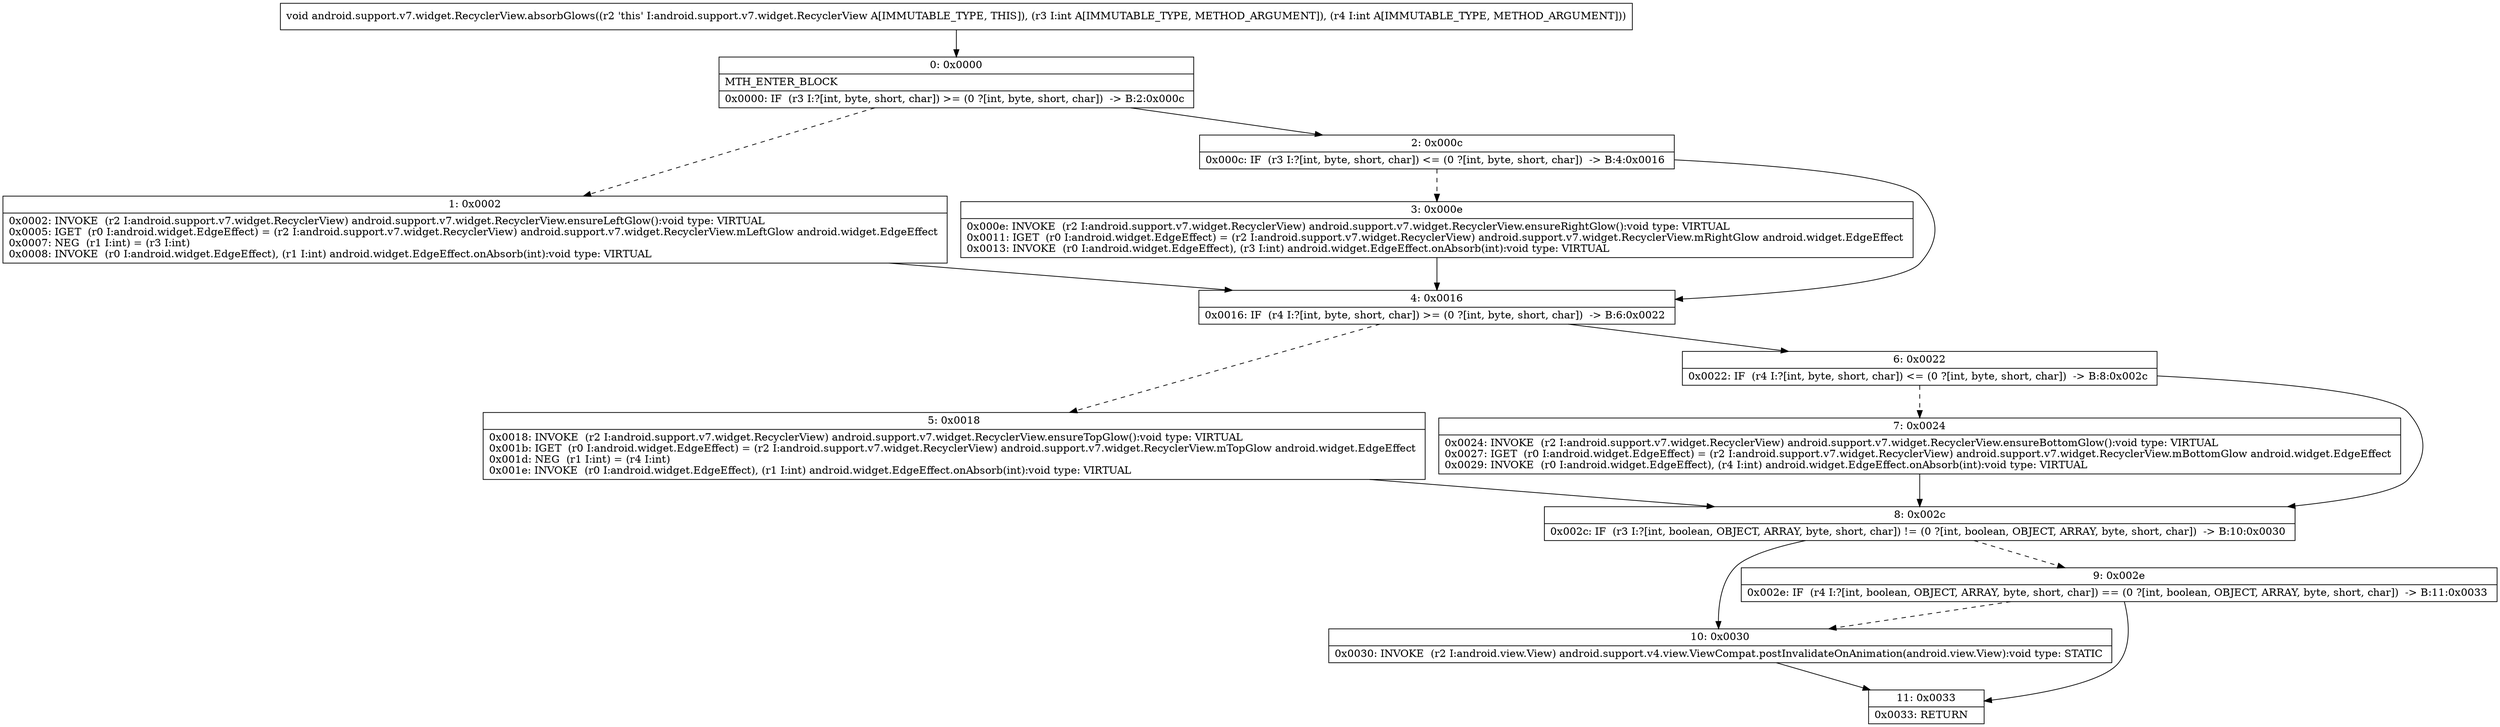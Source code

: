 digraph "CFG forandroid.support.v7.widget.RecyclerView.absorbGlows(II)V" {
Node_0 [shape=record,label="{0\:\ 0x0000|MTH_ENTER_BLOCK\l|0x0000: IF  (r3 I:?[int, byte, short, char]) \>= (0 ?[int, byte, short, char])  \-\> B:2:0x000c \l}"];
Node_1 [shape=record,label="{1\:\ 0x0002|0x0002: INVOKE  (r2 I:android.support.v7.widget.RecyclerView) android.support.v7.widget.RecyclerView.ensureLeftGlow():void type: VIRTUAL \l0x0005: IGET  (r0 I:android.widget.EdgeEffect) = (r2 I:android.support.v7.widget.RecyclerView) android.support.v7.widget.RecyclerView.mLeftGlow android.widget.EdgeEffect \l0x0007: NEG  (r1 I:int) = (r3 I:int) \l0x0008: INVOKE  (r0 I:android.widget.EdgeEffect), (r1 I:int) android.widget.EdgeEffect.onAbsorb(int):void type: VIRTUAL \l}"];
Node_2 [shape=record,label="{2\:\ 0x000c|0x000c: IF  (r3 I:?[int, byte, short, char]) \<= (0 ?[int, byte, short, char])  \-\> B:4:0x0016 \l}"];
Node_3 [shape=record,label="{3\:\ 0x000e|0x000e: INVOKE  (r2 I:android.support.v7.widget.RecyclerView) android.support.v7.widget.RecyclerView.ensureRightGlow():void type: VIRTUAL \l0x0011: IGET  (r0 I:android.widget.EdgeEffect) = (r2 I:android.support.v7.widget.RecyclerView) android.support.v7.widget.RecyclerView.mRightGlow android.widget.EdgeEffect \l0x0013: INVOKE  (r0 I:android.widget.EdgeEffect), (r3 I:int) android.widget.EdgeEffect.onAbsorb(int):void type: VIRTUAL \l}"];
Node_4 [shape=record,label="{4\:\ 0x0016|0x0016: IF  (r4 I:?[int, byte, short, char]) \>= (0 ?[int, byte, short, char])  \-\> B:6:0x0022 \l}"];
Node_5 [shape=record,label="{5\:\ 0x0018|0x0018: INVOKE  (r2 I:android.support.v7.widget.RecyclerView) android.support.v7.widget.RecyclerView.ensureTopGlow():void type: VIRTUAL \l0x001b: IGET  (r0 I:android.widget.EdgeEffect) = (r2 I:android.support.v7.widget.RecyclerView) android.support.v7.widget.RecyclerView.mTopGlow android.widget.EdgeEffect \l0x001d: NEG  (r1 I:int) = (r4 I:int) \l0x001e: INVOKE  (r0 I:android.widget.EdgeEffect), (r1 I:int) android.widget.EdgeEffect.onAbsorb(int):void type: VIRTUAL \l}"];
Node_6 [shape=record,label="{6\:\ 0x0022|0x0022: IF  (r4 I:?[int, byte, short, char]) \<= (0 ?[int, byte, short, char])  \-\> B:8:0x002c \l}"];
Node_7 [shape=record,label="{7\:\ 0x0024|0x0024: INVOKE  (r2 I:android.support.v7.widget.RecyclerView) android.support.v7.widget.RecyclerView.ensureBottomGlow():void type: VIRTUAL \l0x0027: IGET  (r0 I:android.widget.EdgeEffect) = (r2 I:android.support.v7.widget.RecyclerView) android.support.v7.widget.RecyclerView.mBottomGlow android.widget.EdgeEffect \l0x0029: INVOKE  (r0 I:android.widget.EdgeEffect), (r4 I:int) android.widget.EdgeEffect.onAbsorb(int):void type: VIRTUAL \l}"];
Node_8 [shape=record,label="{8\:\ 0x002c|0x002c: IF  (r3 I:?[int, boolean, OBJECT, ARRAY, byte, short, char]) != (0 ?[int, boolean, OBJECT, ARRAY, byte, short, char])  \-\> B:10:0x0030 \l}"];
Node_9 [shape=record,label="{9\:\ 0x002e|0x002e: IF  (r4 I:?[int, boolean, OBJECT, ARRAY, byte, short, char]) == (0 ?[int, boolean, OBJECT, ARRAY, byte, short, char])  \-\> B:11:0x0033 \l}"];
Node_10 [shape=record,label="{10\:\ 0x0030|0x0030: INVOKE  (r2 I:android.view.View) android.support.v4.view.ViewCompat.postInvalidateOnAnimation(android.view.View):void type: STATIC \l}"];
Node_11 [shape=record,label="{11\:\ 0x0033|0x0033: RETURN   \l}"];
MethodNode[shape=record,label="{void android.support.v7.widget.RecyclerView.absorbGlows((r2 'this' I:android.support.v7.widget.RecyclerView A[IMMUTABLE_TYPE, THIS]), (r3 I:int A[IMMUTABLE_TYPE, METHOD_ARGUMENT]), (r4 I:int A[IMMUTABLE_TYPE, METHOD_ARGUMENT])) }"];
MethodNode -> Node_0;
Node_0 -> Node_1[style=dashed];
Node_0 -> Node_2;
Node_1 -> Node_4;
Node_2 -> Node_3[style=dashed];
Node_2 -> Node_4;
Node_3 -> Node_4;
Node_4 -> Node_5[style=dashed];
Node_4 -> Node_6;
Node_5 -> Node_8;
Node_6 -> Node_7[style=dashed];
Node_6 -> Node_8;
Node_7 -> Node_8;
Node_8 -> Node_9[style=dashed];
Node_8 -> Node_10;
Node_9 -> Node_10[style=dashed];
Node_9 -> Node_11;
Node_10 -> Node_11;
}

